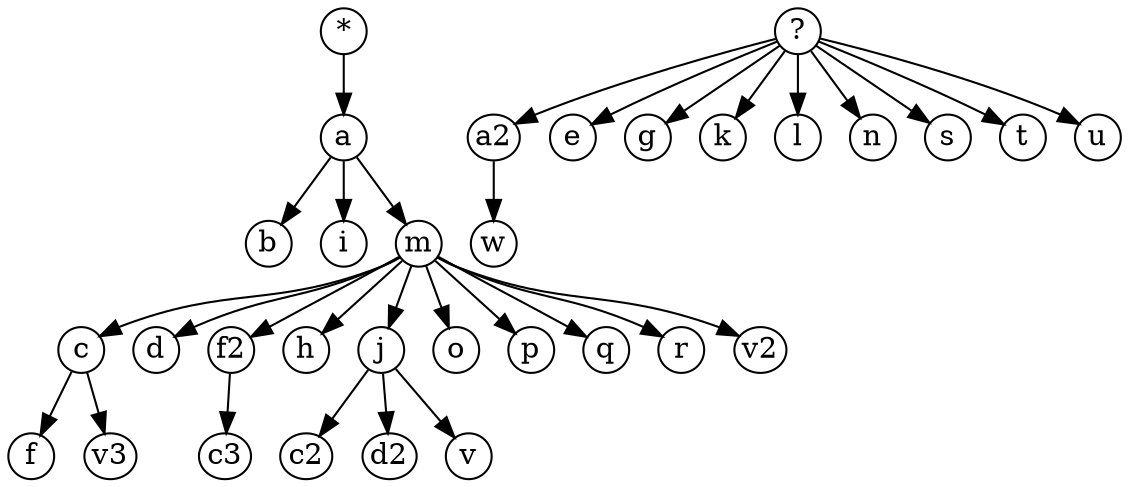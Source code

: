 strict digraph G {
	graph [bb="0,0,532,226",
		fontname="LiberationSans-Regular",
		fontsize=11.8125,
		nodesep=0.2,
		ordering=out,
		rankdir=TB,
		ranksep=0.4,
		remincross=true,
		size=11.54
	];
	node [height=0.3,
		label="\N",
		margin=0.005,
		shape=ellipse,
		width=0.3
	];
	edge [arrowhead=normal,
		arrowtail=none,
		labelangle=-15.0,
		labeldistance=2.0
	];
	"*"	 [clique=1,
		droptarget=1,
		height=0.30556,
		label="*",
		labez="*",
		labez_clique="*",
		pos="160,215",
		width=0.30556];
	a	 [clique=1,
		draggable=1,
		droptarget=1,
		height=0.30556,
		label=a,
		labez=a,
		labez_clique=a,
		pos="160,164",
		width=0.30556];
	"*" -> a	 [pos="e,160,175.04 160,203.93 160,198.45 160,191.65 160,185.22"];
	"?"	 [clique=1,
		droptarget=1,
		height=0.30556,
		label="?",
		labez="?",
		labez_clique="?",
		pos="377,215",
		width=0.30556];
	a2	 [clique=2,
		draggable=1,
		droptarget=1,
		height=0.30556,
		label=a2,
		labez=a,
		labez_clique=a2,
		pos="232,164",
		width=0.34175];
	"?" -> a2	 [pos="e,242.24,170.47 366.26,212.43 345.53,207.31 298.53,194.87 251.61,174.63"];
	e	 [clique=1,
		draggable=1,
		droptarget=1,
		height=0.30556,
		label=e,
		labez=e,
		labez_clique=e,
		pos="269,164",
		width=0.30556];
	"?" -> e	 [pos="e,278.39,170.06 366.53,210.87 350.93,204.6 320.56,192 287.35,174.78"];
	g	 [clique=1,
		draggable=1,
		droptarget=1,
		height=0.30556,
		label=g,
		labez=g,
		labez_clique=g,
		pos="305,164",
		width=0.30556];
	"?" -> g	 [pos="e,314.27,170.57 367.88,208.54 356.58,200.54 337.08,186.72 322.78,176.59"];
	k	 [clique=1,
		draggable=1,
		droptarget=1,
		height=0.30556,
		label=k,
		labez=k,
		labez_clique=k,
		pos="341,164",
		width=0.30556];
	"?" -> k	 [pos="e,347.56,173.29 370.4,205.65 365.68,198.96 359.18,189.76 353.5,181.7"];
	l	 [clique=1,
		draggable=1,
		droptarget=1,
		height=0.30556,
		label=l,
		labez=l,
		labez_clique=l,
		pos="377,164",
		width=0.30556];
	"?" -> l	 [pos="e,377,175.04 377,203.93 377,198.45 377,191.65 377,185.22"];
	n	 [clique=1,
		draggable=1,
		droptarget=1,
		height=0.30556,
		label=n,
		labez=n,
		labez_clique=n,
		pos="413,164",
		width=0.30556];
	"?" -> n	 [pos="e,406.44,173.29 383.6,205.65 388.32,198.96 394.82,189.76 400.5,181.7"];
	s	 [clique=1,
		draggable=1,
		droptarget=1,
		height=0.30556,
		label=s,
		labez=s,
		labez_clique=s,
		pos="449,164",
		width=0.30556];
	"?" -> s	 [pos="e,439.73,170.57 386.12,208.54 397.42,200.54 416.92,186.72 431.22,176.59"];
	t	 [clique=1,
		draggable=1,
		droptarget=1,
		height=0.30556,
		label=t,
		labez=t,
		labez_clique=t,
		pos="485,164",
		width=0.30556];
	"?" -> t	 [pos="e,475.61,170.06 387.47,210.87 403.07,204.6 433.44,192 466.65,174.78"];
	u	 [clique=1,
		draggable=1,
		droptarget=1,
		height=0.30556,
		label=u,
		labez=u,
		labez_clique=u,
		pos="521,164",
		width=0.30556];
	"?" -> u	 [pos="e,511.71,170.27 387.78,212.51 408.57,207.53 455.68,195.33 502.38,174.54"];
	b	 [clique=1,
		draggable=1,
		droptarget=1,
		height=0.30556,
		label=b,
		labez=b,
		labez_clique=b,
		pos="124,113",
		width=0.30556];
	a -> b	 [pos="e,130.56,122.29 153.4,154.65 148.68,147.96 142.18,138.76 136.5,130.7"];
	i	 [clique=1,
		draggable=1,
		droptarget=1,
		height=0.30556,
		label=i,
		labez=i,
		labez_clique=i,
		pos="160,113",
		width=0.30556];
	a -> i	 [pos="e,160,124.04 160,152.93 160,147.45 160,140.65 160,134.22"];
	m	 [clique=1,
		draggable=1,
		droptarget=1,
		height=0.30556,
		label=m,
		labez=m,
		labez_clique=m,
		pos="196,113",
		width=0.30556];
	a -> m	 [pos="e,189.44,122.29 166.6,154.65 171.32,147.96 177.82,138.76 183.5,130.7"];
	w	 [clique=1,
		draggable=1,
		droptarget=1,
		height=0.30556,
		label=w,
		labez=w,
		labez_clique=w,
		pos="232,113",
		width=0.30556];
	a2 -> w	 [pos="e,232,124.04 232,152.93 232,147.45 232,140.65 232,134.22"];
	c	 [clique=1,
		draggable=1,
		droptarget=1,
		height=0.30556,
		label=c,
		labez=c,
		labez_clique=c,
		pos="34,62",
		width=0.30556];
	f	 [clique=1,
		draggable=1,
		droptarget=1,
		height=0.30556,
		label=f,
		labez=f,
		labez_clique=f,
		pos="11,11",
		width=0.30556];
	c -> f	 [pos="e,15.647,21.305 29.346,51.679 26.602,45.596 23.042,37.701 19.788,30.487"];
	v3	 [clique=3,
		draggable=1,
		droptarget=1,
		height=0.30556,
		label=v3,
		labez=v,
		labez_clique=v3,
		pos="48,11",
		width=0.34175];
	c -> v3	 [pos="e,45.035,21.8 36.969,51.184 38.528,45.504 40.492,38.35 42.329,31.658"];
	c2	 [clique=2,
		draggable=1,
		droptarget=1,
		height=0.30556,
		label=c2,
		labez=c,
		labez_clique=c2,
		pos="142,11",
		width=0.34175];
	c3	 [clique=3,
		draggable=1,
		droptarget=1,
		height=0.30556,
		label=c3,
		labez=c,
		labez_clique=c3,
		pos="103,11",
		width=0.34175];
	d	 [clique=1,
		draggable=1,
		droptarget=1,
		height=0.30556,
		label=d,
		labez=d,
		labez_clique=d,
		pos="70,62",
		width=0.30556];
	d2	 [clique=2,
		draggable=1,
		droptarget=1,
		height=0.30556,
		label=d2,
		labez=d,
		labez_clique=d2,
		pos="181,11",
		width=0.36074];
	f2	 [clique=2,
		draggable=1,
		droptarget=1,
		height=0.30556,
		label=f2,
		labez=f,
		labez_clique=f2,
		pos="106,62",
		width=0.30556];
	f2 -> c3	 [pos="e,103.65,22.045 105.35,50.934 105.03,45.454 104.63,38.647 104.25,32.215"];
	h	 [clique=1,
		draggable=1,
		droptarget=1,
		height=0.30556,
		label=h,
		labez=h,
		labez_clique=h,
		pos="142,62",
		width=0.30556];
	j	 [clique=1,
		draggable=1,
		droptarget=1,
		height=0.30556,
		label=j,
		labez=j,
		labez_clique=j,
		pos="178,62",
		width=0.30556];
	j -> c2	 [pos="e,148.81,20.641 171.4,52.646 166.74,46.044 160.34,36.988 154.71,29.007"];
	j -> d2	 [pos="e,180.35,22.045 178.65,50.934 178.97,45.454 179.37,38.647 179.75,32.215"];
	v	 [clique=1,
		draggable=1,
		droptarget=1,
		height=0.30556,
		label=v,
		labez=v,
		labez_clique=v,
		pos="219,11",
		width=0.30556];
	j -> v	 [pos="e,211.94,19.782 185.14,53.116 190.79,46.096 198.82,36.099 205.65,27.607"];
	m -> c	 [pos="e,43.226,68.421 186.77,106.58 184.04,104.9 180.98,103.22 178,102 127.6,81.437 107.37,93.288 52.689,72.252"];
	m -> d	 [pos="e,79.297,68.258 186.7,106.74 183.97,105.06 180.93,103.34 178,102 142.49,85.708 128.23,89.79 88.716,72.553"];
	m -> f2	 [pos="e,115.47,67.923 186.53,107.08 183.8,105.4 180.8,103.6 178,102 156.68,89.771 149.11,87.034 124.2,72.928"];
	m -> h	 [pos="e,150.2,69.746 187.56,105.03 179.59,97.502 167.43,86.021 157.68,76.811"];
	m -> j	 [pos="e,181.69,72.451 192.18,102.18 190.1,96.291 187.46,88.81 185.03,81.904"];
	o	 [clique=1,
		draggable=1,
		droptarget=1,
		height=0.30556,
		label=o,
		labez=o,
		labez_clique=o,
		pos="214,62",
		width=0.30556];
	m -> o	 [pos="e,210.31,72.451 199.82,102.18 201.9,96.291 204.54,88.81 206.97,81.904"];
	p	 [clique=1,
		draggable=1,
		droptarget=1,
		height=0.30556,
		label=p,
		labez=p,
		labez_clique=p,
		pos="250,62",
		width=0.30556];
	m -> p	 [pos="e,241.8,69.746 204.44,105.03 212.41,97.502 224.57,86.021 234.32,76.811"];
	q	 [clique=1,
		draggable=1,
		droptarget=1,
		height=0.30556,
		label=q,
		labez=q,
		labez_clique=q,
		pos="286,62",
		width=0.30556];
	m -> q	 [pos="e,276.53,67.923 205.47,107.08 208.2,105.4 211.2,103.6 214,102 235.32,89.771 242.89,87.034 267.8,72.928"];
	r	 [clique=1,
		draggable=1,
		droptarget=1,
		height=0.30556,
		label=r,
		labez=r,
		labez_clique=r,
		pos="322,62",
		width=0.30556];
	m -> r	 [pos="e,312.7,68.258 205.3,106.74 208.03,105.06 211.07,103.34 214,102 249.51,85.708 263.77,89.79 303.28,72.553"];
	v2	 [clique=2,
		draggable=1,
		droptarget=1,
		height=0.30556,
		label=v2,
		labez=v,
		labez_clique=v2,
		pos="359,62",
		width=0.34175];
	m -> v2	 [pos="e,348.83,68.634 205.23,106.58 207.96,104.9 211.02,103.22 214,102 264.4,81.437 284.41,92.72 339.32,72.343"];
}
